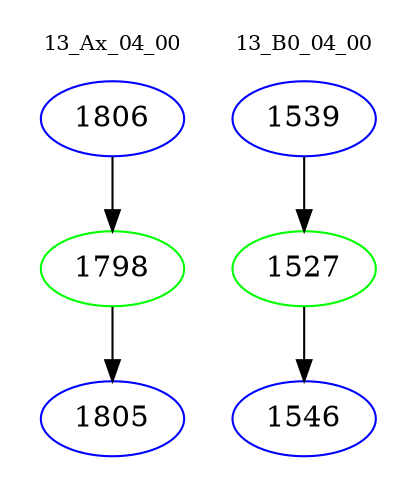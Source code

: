 digraph{
subgraph cluster_0 {
color = white
label = "13_Ax_04_00";
fontsize=10;
T0_1806 [label="1806", color="blue"]
T0_1806 -> T0_1798 [color="black"]
T0_1798 [label="1798", color="green"]
T0_1798 -> T0_1805 [color="black"]
T0_1805 [label="1805", color="blue"]
}
subgraph cluster_1 {
color = white
label = "13_B0_04_00";
fontsize=10;
T1_1539 [label="1539", color="blue"]
T1_1539 -> T1_1527 [color="black"]
T1_1527 [label="1527", color="green"]
T1_1527 -> T1_1546 [color="black"]
T1_1546 [label="1546", color="blue"]
}
}
